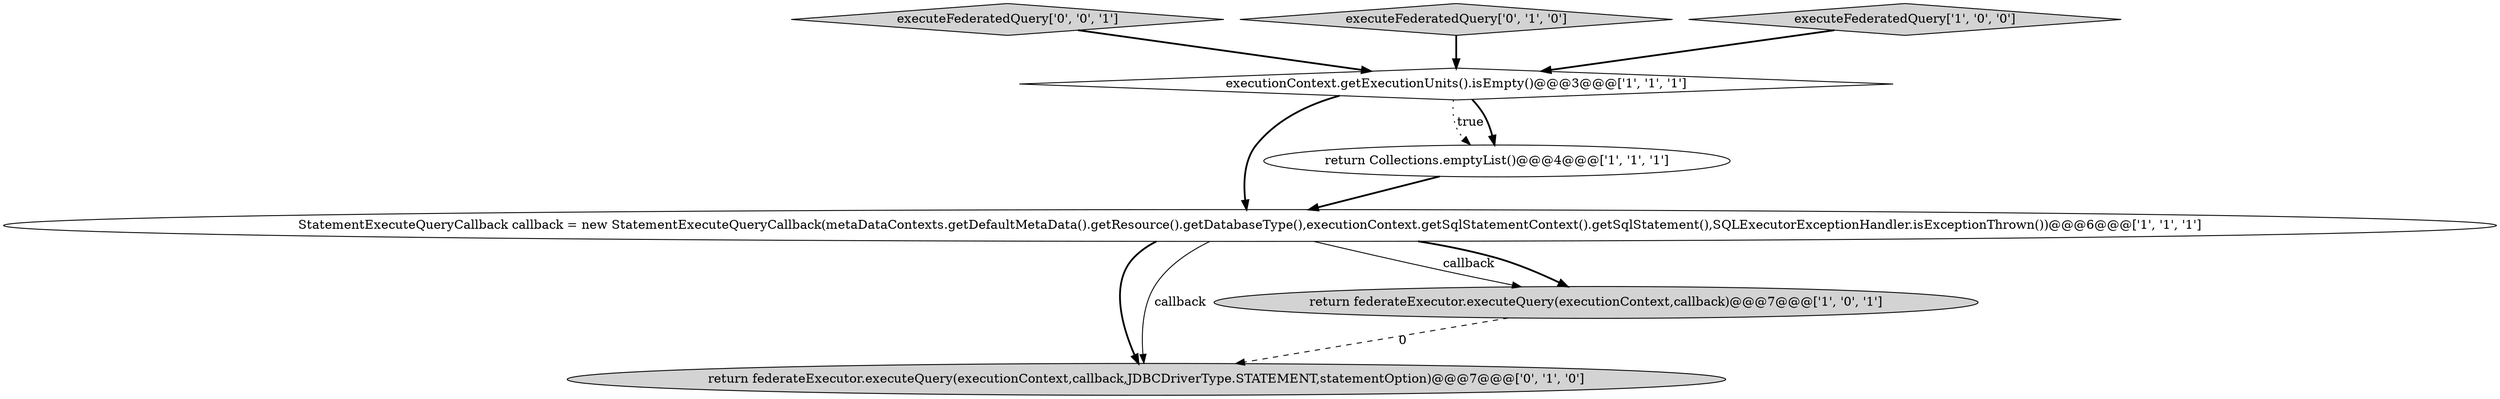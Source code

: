 digraph {
7 [style = filled, label = "executeFederatedQuery['0', '0', '1']", fillcolor = lightgray, shape = diamond image = "AAA0AAABBB3BBB"];
6 [style = filled, label = "return federateExecutor.executeQuery(executionContext,callback,JDBCDriverType.STATEMENT,statementOption)@@@7@@@['0', '1', '0']", fillcolor = lightgray, shape = ellipse image = "AAA1AAABBB2BBB"];
5 [style = filled, label = "executeFederatedQuery['0', '1', '0']", fillcolor = lightgray, shape = diamond image = "AAA0AAABBB2BBB"];
2 [style = filled, label = "executionContext.getExecutionUnits().isEmpty()@@@3@@@['1', '1', '1']", fillcolor = white, shape = diamond image = "AAA0AAABBB1BBB"];
0 [style = filled, label = "StatementExecuteQueryCallback callback = new StatementExecuteQueryCallback(metaDataContexts.getDefaultMetaData().getResource().getDatabaseType(),executionContext.getSqlStatementContext().getSqlStatement(),SQLExecutorExceptionHandler.isExceptionThrown())@@@6@@@['1', '1', '1']", fillcolor = white, shape = ellipse image = "AAA0AAABBB1BBB"];
3 [style = filled, label = "return Collections.emptyList()@@@4@@@['1', '1', '1']", fillcolor = white, shape = ellipse image = "AAA0AAABBB1BBB"];
1 [style = filled, label = "return federateExecutor.executeQuery(executionContext,callback)@@@7@@@['1', '0', '1']", fillcolor = lightgray, shape = ellipse image = "AAA0AAABBB1BBB"];
4 [style = filled, label = "executeFederatedQuery['1', '0', '0']", fillcolor = lightgray, shape = diamond image = "AAA0AAABBB1BBB"];
0->6 [style = bold, label=""];
5->2 [style = bold, label=""];
2->0 [style = bold, label=""];
1->6 [style = dashed, label="0"];
0->6 [style = solid, label="callback"];
2->3 [style = dotted, label="true"];
0->1 [style = solid, label="callback"];
3->0 [style = bold, label=""];
0->1 [style = bold, label=""];
4->2 [style = bold, label=""];
2->3 [style = bold, label=""];
7->2 [style = bold, label=""];
}
